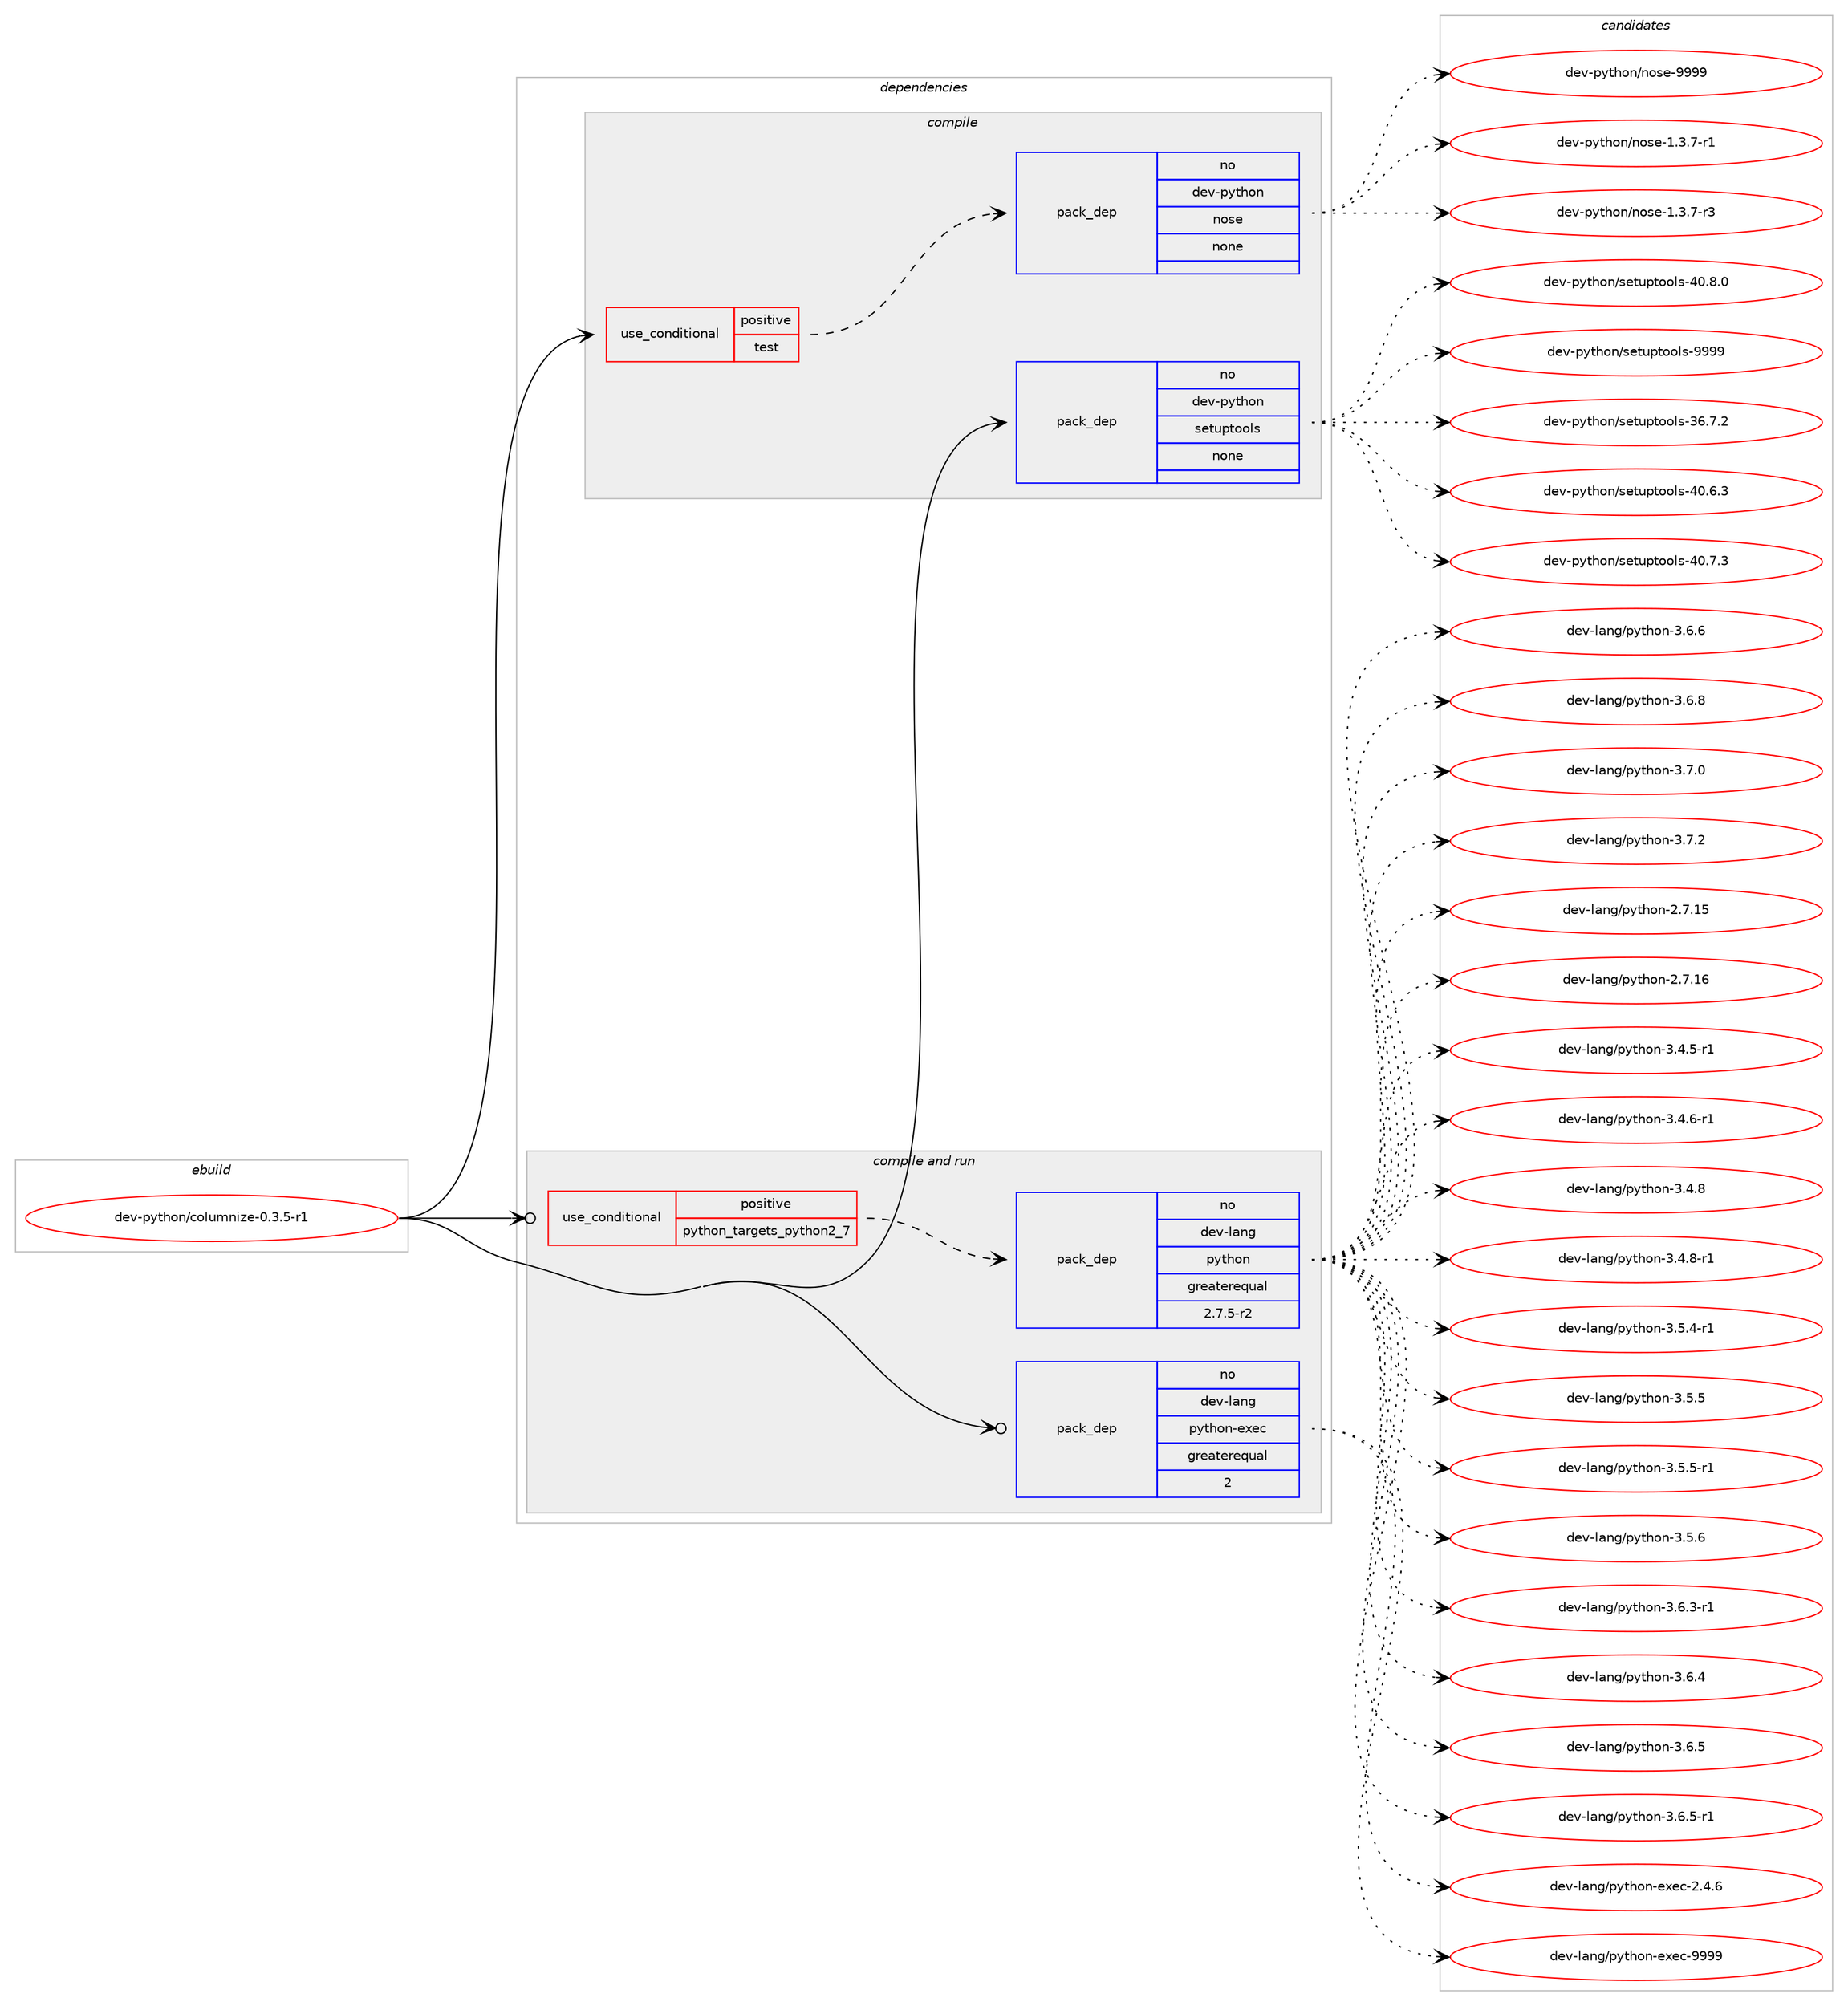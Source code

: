 digraph prolog {

# *************
# Graph options
# *************

newrank=true;
concentrate=true;
compound=true;
graph [rankdir=LR,fontname=Helvetica,fontsize=10,ranksep=1.5];#, ranksep=2.5, nodesep=0.2];
edge  [arrowhead=vee];
node  [fontname=Helvetica,fontsize=10];

# **********
# The ebuild
# **********

subgraph cluster_leftcol {
color=gray;
rank=same;
label=<<i>ebuild</i>>;
id [label="dev-python/columnize-0.3.5-r1", color=red, width=4, href="../dev-python/columnize-0.3.5-r1.svg"];
}

# ****************
# The dependencies
# ****************

subgraph cluster_midcol {
color=gray;
label=<<i>dependencies</i>>;
subgraph cluster_compile {
fillcolor="#eeeeee";
style=filled;
label=<<i>compile</i>>;
subgraph cond372601 {
dependency1403991 [label=<<TABLE BORDER="0" CELLBORDER="1" CELLSPACING="0" CELLPADDING="4"><TR><TD ROWSPAN="3" CELLPADDING="10">use_conditional</TD></TR><TR><TD>positive</TD></TR><TR><TD>test</TD></TR></TABLE>>, shape=none, color=red];
subgraph pack1008155 {
dependency1403992 [label=<<TABLE BORDER="0" CELLBORDER="1" CELLSPACING="0" CELLPADDING="4" WIDTH="220"><TR><TD ROWSPAN="6" CELLPADDING="30">pack_dep</TD></TR><TR><TD WIDTH="110">no</TD></TR><TR><TD>dev-python</TD></TR><TR><TD>nose</TD></TR><TR><TD>none</TD></TR><TR><TD></TD></TR></TABLE>>, shape=none, color=blue];
}
dependency1403991:e -> dependency1403992:w [weight=20,style="dashed",arrowhead="vee"];
}
id:e -> dependency1403991:w [weight=20,style="solid",arrowhead="vee"];
subgraph pack1008156 {
dependency1403993 [label=<<TABLE BORDER="0" CELLBORDER="1" CELLSPACING="0" CELLPADDING="4" WIDTH="220"><TR><TD ROWSPAN="6" CELLPADDING="30">pack_dep</TD></TR><TR><TD WIDTH="110">no</TD></TR><TR><TD>dev-python</TD></TR><TR><TD>setuptools</TD></TR><TR><TD>none</TD></TR><TR><TD></TD></TR></TABLE>>, shape=none, color=blue];
}
id:e -> dependency1403993:w [weight=20,style="solid",arrowhead="vee"];
}
subgraph cluster_compileandrun {
fillcolor="#eeeeee";
style=filled;
label=<<i>compile and run</i>>;
subgraph cond372602 {
dependency1403994 [label=<<TABLE BORDER="0" CELLBORDER="1" CELLSPACING="0" CELLPADDING="4"><TR><TD ROWSPAN="3" CELLPADDING="10">use_conditional</TD></TR><TR><TD>positive</TD></TR><TR><TD>python_targets_python2_7</TD></TR></TABLE>>, shape=none, color=red];
subgraph pack1008157 {
dependency1403995 [label=<<TABLE BORDER="0" CELLBORDER="1" CELLSPACING="0" CELLPADDING="4" WIDTH="220"><TR><TD ROWSPAN="6" CELLPADDING="30">pack_dep</TD></TR><TR><TD WIDTH="110">no</TD></TR><TR><TD>dev-lang</TD></TR><TR><TD>python</TD></TR><TR><TD>greaterequal</TD></TR><TR><TD>2.7.5-r2</TD></TR></TABLE>>, shape=none, color=blue];
}
dependency1403994:e -> dependency1403995:w [weight=20,style="dashed",arrowhead="vee"];
}
id:e -> dependency1403994:w [weight=20,style="solid",arrowhead="odotvee"];
subgraph pack1008158 {
dependency1403996 [label=<<TABLE BORDER="0" CELLBORDER="1" CELLSPACING="0" CELLPADDING="4" WIDTH="220"><TR><TD ROWSPAN="6" CELLPADDING="30">pack_dep</TD></TR><TR><TD WIDTH="110">no</TD></TR><TR><TD>dev-lang</TD></TR><TR><TD>python-exec</TD></TR><TR><TD>greaterequal</TD></TR><TR><TD>2</TD></TR></TABLE>>, shape=none, color=blue];
}
id:e -> dependency1403996:w [weight=20,style="solid",arrowhead="odotvee"];
}
subgraph cluster_run {
fillcolor="#eeeeee";
style=filled;
label=<<i>run</i>>;
}
}

# **************
# The candidates
# **************

subgraph cluster_choices {
rank=same;
color=gray;
label=<<i>candidates</i>>;

subgraph choice1008155 {
color=black;
nodesep=1;
choice10010111845112121116104111110471101111151014549465146554511449 [label="dev-python/nose-1.3.7-r1", color=red, width=4,href="../dev-python/nose-1.3.7-r1.svg"];
choice10010111845112121116104111110471101111151014549465146554511451 [label="dev-python/nose-1.3.7-r3", color=red, width=4,href="../dev-python/nose-1.3.7-r3.svg"];
choice10010111845112121116104111110471101111151014557575757 [label="dev-python/nose-9999", color=red, width=4,href="../dev-python/nose-9999.svg"];
dependency1403992:e -> choice10010111845112121116104111110471101111151014549465146554511449:w [style=dotted,weight="100"];
dependency1403992:e -> choice10010111845112121116104111110471101111151014549465146554511451:w [style=dotted,weight="100"];
dependency1403992:e -> choice10010111845112121116104111110471101111151014557575757:w [style=dotted,weight="100"];
}
subgraph choice1008156 {
color=black;
nodesep=1;
choice100101118451121211161041111104711510111611711211611111110811545515446554650 [label="dev-python/setuptools-36.7.2", color=red, width=4,href="../dev-python/setuptools-36.7.2.svg"];
choice100101118451121211161041111104711510111611711211611111110811545524846544651 [label="dev-python/setuptools-40.6.3", color=red, width=4,href="../dev-python/setuptools-40.6.3.svg"];
choice100101118451121211161041111104711510111611711211611111110811545524846554651 [label="dev-python/setuptools-40.7.3", color=red, width=4,href="../dev-python/setuptools-40.7.3.svg"];
choice100101118451121211161041111104711510111611711211611111110811545524846564648 [label="dev-python/setuptools-40.8.0", color=red, width=4,href="../dev-python/setuptools-40.8.0.svg"];
choice10010111845112121116104111110471151011161171121161111111081154557575757 [label="dev-python/setuptools-9999", color=red, width=4,href="../dev-python/setuptools-9999.svg"];
dependency1403993:e -> choice100101118451121211161041111104711510111611711211611111110811545515446554650:w [style=dotted,weight="100"];
dependency1403993:e -> choice100101118451121211161041111104711510111611711211611111110811545524846544651:w [style=dotted,weight="100"];
dependency1403993:e -> choice100101118451121211161041111104711510111611711211611111110811545524846554651:w [style=dotted,weight="100"];
dependency1403993:e -> choice100101118451121211161041111104711510111611711211611111110811545524846564648:w [style=dotted,weight="100"];
dependency1403993:e -> choice10010111845112121116104111110471151011161171121161111111081154557575757:w [style=dotted,weight="100"];
}
subgraph choice1008157 {
color=black;
nodesep=1;
choice10010111845108971101034711212111610411111045504655464953 [label="dev-lang/python-2.7.15", color=red, width=4,href="../dev-lang/python-2.7.15.svg"];
choice10010111845108971101034711212111610411111045504655464954 [label="dev-lang/python-2.7.16", color=red, width=4,href="../dev-lang/python-2.7.16.svg"];
choice1001011184510897110103471121211161041111104551465246534511449 [label="dev-lang/python-3.4.5-r1", color=red, width=4,href="../dev-lang/python-3.4.5-r1.svg"];
choice1001011184510897110103471121211161041111104551465246544511449 [label="dev-lang/python-3.4.6-r1", color=red, width=4,href="../dev-lang/python-3.4.6-r1.svg"];
choice100101118451089711010347112121116104111110455146524656 [label="dev-lang/python-3.4.8", color=red, width=4,href="../dev-lang/python-3.4.8.svg"];
choice1001011184510897110103471121211161041111104551465246564511449 [label="dev-lang/python-3.4.8-r1", color=red, width=4,href="../dev-lang/python-3.4.8-r1.svg"];
choice1001011184510897110103471121211161041111104551465346524511449 [label="dev-lang/python-3.5.4-r1", color=red, width=4,href="../dev-lang/python-3.5.4-r1.svg"];
choice100101118451089711010347112121116104111110455146534653 [label="dev-lang/python-3.5.5", color=red, width=4,href="../dev-lang/python-3.5.5.svg"];
choice1001011184510897110103471121211161041111104551465346534511449 [label="dev-lang/python-3.5.5-r1", color=red, width=4,href="../dev-lang/python-3.5.5-r1.svg"];
choice100101118451089711010347112121116104111110455146534654 [label="dev-lang/python-3.5.6", color=red, width=4,href="../dev-lang/python-3.5.6.svg"];
choice1001011184510897110103471121211161041111104551465446514511449 [label="dev-lang/python-3.6.3-r1", color=red, width=4,href="../dev-lang/python-3.6.3-r1.svg"];
choice100101118451089711010347112121116104111110455146544652 [label="dev-lang/python-3.6.4", color=red, width=4,href="../dev-lang/python-3.6.4.svg"];
choice100101118451089711010347112121116104111110455146544653 [label="dev-lang/python-3.6.5", color=red, width=4,href="../dev-lang/python-3.6.5.svg"];
choice1001011184510897110103471121211161041111104551465446534511449 [label="dev-lang/python-3.6.5-r1", color=red, width=4,href="../dev-lang/python-3.6.5-r1.svg"];
choice100101118451089711010347112121116104111110455146544654 [label="dev-lang/python-3.6.6", color=red, width=4,href="../dev-lang/python-3.6.6.svg"];
choice100101118451089711010347112121116104111110455146544656 [label="dev-lang/python-3.6.8", color=red, width=4,href="../dev-lang/python-3.6.8.svg"];
choice100101118451089711010347112121116104111110455146554648 [label="dev-lang/python-3.7.0", color=red, width=4,href="../dev-lang/python-3.7.0.svg"];
choice100101118451089711010347112121116104111110455146554650 [label="dev-lang/python-3.7.2", color=red, width=4,href="../dev-lang/python-3.7.2.svg"];
dependency1403995:e -> choice10010111845108971101034711212111610411111045504655464953:w [style=dotted,weight="100"];
dependency1403995:e -> choice10010111845108971101034711212111610411111045504655464954:w [style=dotted,weight="100"];
dependency1403995:e -> choice1001011184510897110103471121211161041111104551465246534511449:w [style=dotted,weight="100"];
dependency1403995:e -> choice1001011184510897110103471121211161041111104551465246544511449:w [style=dotted,weight="100"];
dependency1403995:e -> choice100101118451089711010347112121116104111110455146524656:w [style=dotted,weight="100"];
dependency1403995:e -> choice1001011184510897110103471121211161041111104551465246564511449:w [style=dotted,weight="100"];
dependency1403995:e -> choice1001011184510897110103471121211161041111104551465346524511449:w [style=dotted,weight="100"];
dependency1403995:e -> choice100101118451089711010347112121116104111110455146534653:w [style=dotted,weight="100"];
dependency1403995:e -> choice1001011184510897110103471121211161041111104551465346534511449:w [style=dotted,weight="100"];
dependency1403995:e -> choice100101118451089711010347112121116104111110455146534654:w [style=dotted,weight="100"];
dependency1403995:e -> choice1001011184510897110103471121211161041111104551465446514511449:w [style=dotted,weight="100"];
dependency1403995:e -> choice100101118451089711010347112121116104111110455146544652:w [style=dotted,weight="100"];
dependency1403995:e -> choice100101118451089711010347112121116104111110455146544653:w [style=dotted,weight="100"];
dependency1403995:e -> choice1001011184510897110103471121211161041111104551465446534511449:w [style=dotted,weight="100"];
dependency1403995:e -> choice100101118451089711010347112121116104111110455146544654:w [style=dotted,weight="100"];
dependency1403995:e -> choice100101118451089711010347112121116104111110455146544656:w [style=dotted,weight="100"];
dependency1403995:e -> choice100101118451089711010347112121116104111110455146554648:w [style=dotted,weight="100"];
dependency1403995:e -> choice100101118451089711010347112121116104111110455146554650:w [style=dotted,weight="100"];
}
subgraph choice1008158 {
color=black;
nodesep=1;
choice1001011184510897110103471121211161041111104510112010199455046524654 [label="dev-lang/python-exec-2.4.6", color=red, width=4,href="../dev-lang/python-exec-2.4.6.svg"];
choice10010111845108971101034711212111610411111045101120101994557575757 [label="dev-lang/python-exec-9999", color=red, width=4,href="../dev-lang/python-exec-9999.svg"];
dependency1403996:e -> choice1001011184510897110103471121211161041111104510112010199455046524654:w [style=dotted,weight="100"];
dependency1403996:e -> choice10010111845108971101034711212111610411111045101120101994557575757:w [style=dotted,weight="100"];
}
}

}
